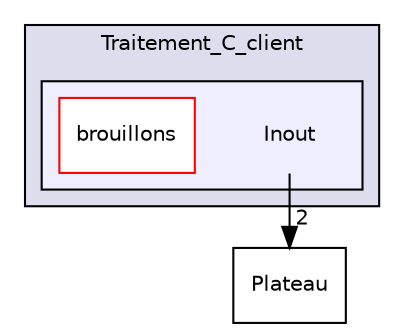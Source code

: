 digraph "Traitement_C_client/Inout" {
  compound=true
  node [ fontsize="10", fontname="Helvetica"];
  edge [ labelfontsize="10", labelfontname="Helvetica"];
  subgraph clusterdir_b3fd26e009db904f40cb285f7e6a31b7 {
    graph [ bgcolor="#ddddee", pencolor="black", label="Traitement_C_client" fontname="Helvetica", fontsize="10", URL="dir_b3fd26e009db904f40cb285f7e6a31b7.html"]
  subgraph clusterdir_cc904036266c75ecaa6e24400ae24700 {
    graph [ bgcolor="#eeeeff", pencolor="black", label="" URL="dir_cc904036266c75ecaa6e24400ae24700.html"];
    dir_cc904036266c75ecaa6e24400ae24700 [shape=plaintext label="Inout"];
    dir_752dd739995134b6b426abc65fed53de [shape=box label="brouillons" color="red" fillcolor="white" style="filled" URL="dir_752dd739995134b6b426abc65fed53de.html"];
  }
  }
  dir_33542a2dc1710137920da69fd9005664 [shape=box label="Plateau" URL="dir_33542a2dc1710137920da69fd9005664.html"];
  dir_cc904036266c75ecaa6e24400ae24700->dir_33542a2dc1710137920da69fd9005664 [headlabel="2", labeldistance=1.5 headhref="dir_000003_000007.html"];
}
